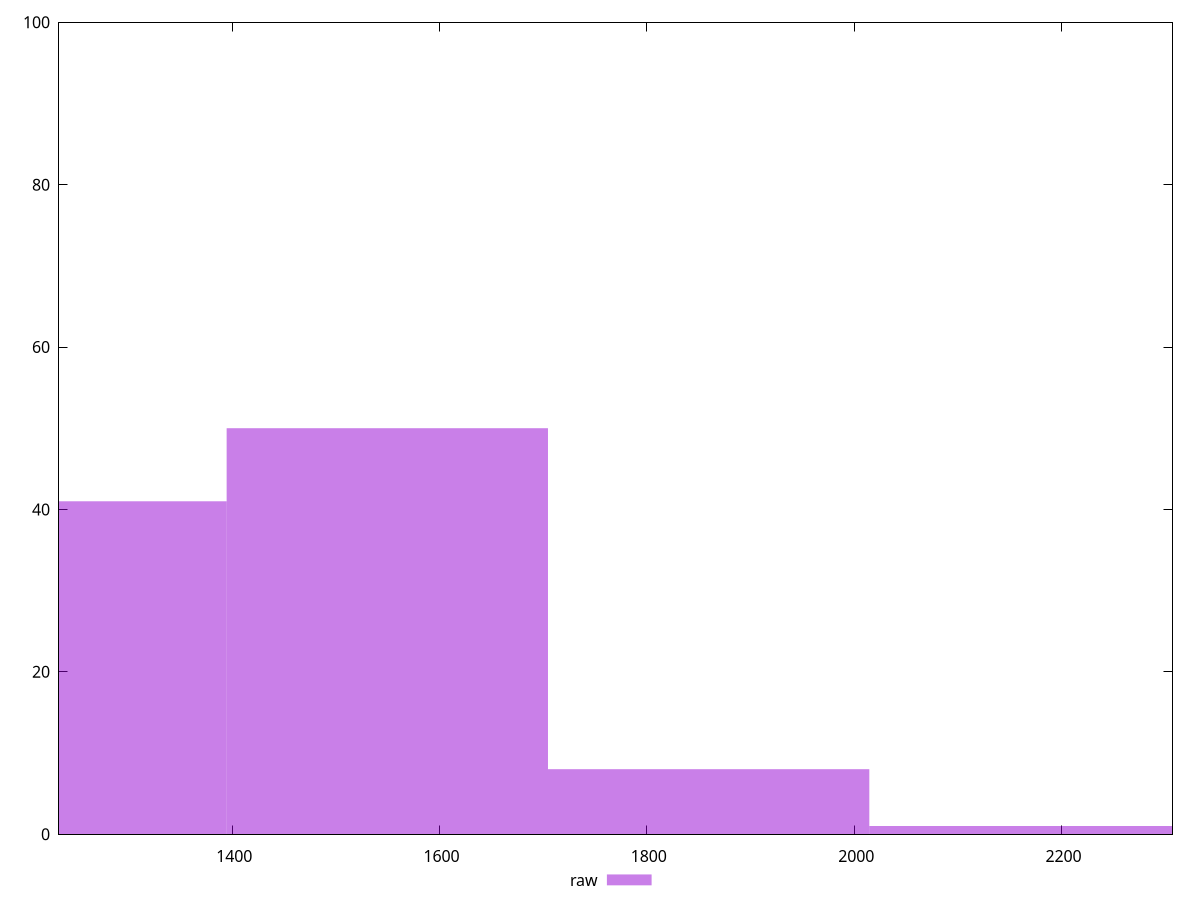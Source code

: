 reset

$raw <<EOF
1859.600732346043 8
1549.6672769550357 50
1239.7338215640286 41
2169.53418773705 1
EOF

set key outside below
set boxwidth 309.93345539100716
set xrange [1233:2307]
set yrange [0:100]
set trange [0:100]
set style fill transparent solid 0.5 noborder
set terminal svg size 640, 490 enhanced background rgb 'white'
set output "reports/report_00028_2021-02-24T12-49-42.674Z/uses-rel-preload/samples/music/raw/histogram.svg"

plot $raw title "raw" with boxes

reset
